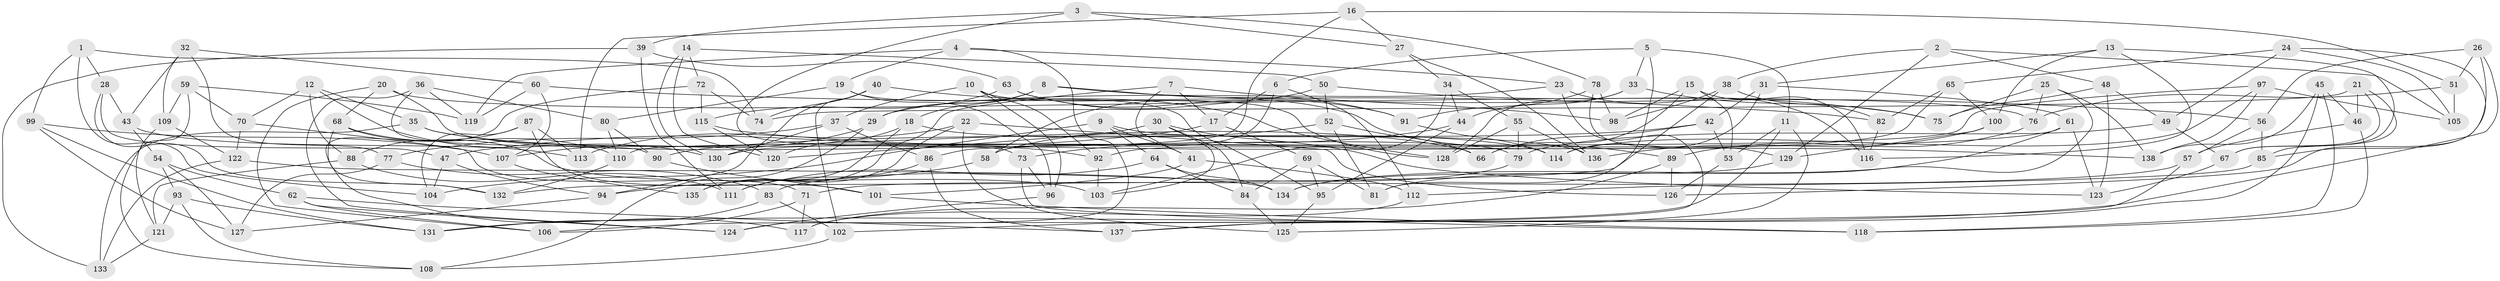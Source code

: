 // coarse degree distribution, {4: 0.07317073170731707, 5: 0.12195121951219512, 2: 0.07317073170731707, 3: 0.34146341463414637, 6: 0.17073170731707318, 8: 0.07317073170731707, 7: 0.04878048780487805, 10: 0.07317073170731707, 19: 0.024390243902439025}
// Generated by graph-tools (version 1.1) at 2025/02/03/04/25 22:02:40]
// undirected, 138 vertices, 276 edges
graph export_dot {
graph [start="1"]
  node [color=gray90,style=filled];
  1;
  2;
  3;
  4;
  5;
  6;
  7;
  8;
  9;
  10;
  11;
  12;
  13;
  14;
  15;
  16;
  17;
  18;
  19;
  20;
  21;
  22;
  23;
  24;
  25;
  26;
  27;
  28;
  29;
  30;
  31;
  32;
  33;
  34;
  35;
  36;
  37;
  38;
  39;
  40;
  41;
  42;
  43;
  44;
  45;
  46;
  47;
  48;
  49;
  50;
  51;
  52;
  53;
  54;
  55;
  56;
  57;
  58;
  59;
  60;
  61;
  62;
  63;
  64;
  65;
  66;
  67;
  68;
  69;
  70;
  71;
  72;
  73;
  74;
  75;
  76;
  77;
  78;
  79;
  80;
  81;
  82;
  83;
  84;
  85;
  86;
  87;
  88;
  89;
  90;
  91;
  92;
  93;
  94;
  95;
  96;
  97;
  98;
  99;
  100;
  101;
  102;
  103;
  104;
  105;
  106;
  107;
  108;
  109;
  110;
  111;
  112;
  113;
  114;
  115;
  116;
  117;
  118;
  119;
  120;
  121;
  122;
  123;
  124;
  125;
  126;
  127;
  128;
  129;
  130;
  131;
  132;
  133;
  134;
  135;
  136;
  137;
  138;
  1 -- 104;
  1 -- 99;
  1 -- 74;
  1 -- 28;
  2 -- 38;
  2 -- 48;
  2 -- 105;
  2 -- 129;
  3 -- 73;
  3 -- 78;
  3 -- 27;
  3 -- 39;
  4 -- 23;
  4 -- 119;
  4 -- 19;
  4 -- 124;
  5 -- 6;
  5 -- 81;
  5 -- 33;
  5 -- 11;
  6 -- 112;
  6 -- 58;
  6 -- 17;
  7 -- 41;
  7 -- 98;
  7 -- 17;
  7 -- 135;
  8 -- 29;
  8 -- 91;
  8 -- 56;
  8 -- 18;
  9 -- 104;
  9 -- 64;
  9 -- 136;
  9 -- 41;
  10 -- 37;
  10 -- 92;
  10 -- 128;
  10 -- 96;
  11 -- 102;
  11 -- 53;
  11 -- 125;
  12 -- 35;
  12 -- 130;
  12 -- 88;
  12 -- 70;
  13 -- 100;
  13 -- 67;
  13 -- 116;
  13 -- 31;
  14 -- 50;
  14 -- 130;
  14 -- 72;
  14 -- 120;
  15 -- 116;
  15 -- 98;
  15 -- 66;
  15 -- 53;
  16 -- 51;
  16 -- 86;
  16 -- 27;
  16 -- 113;
  17 -- 47;
  17 -- 69;
  18 -- 120;
  18 -- 135;
  18 -- 114;
  19 -- 95;
  19 -- 80;
  19 -- 96;
  20 -- 106;
  20 -- 79;
  20 -- 76;
  20 -- 68;
  21 -- 74;
  21 -- 46;
  21 -- 67;
  21 -- 85;
  22 -- 125;
  22 -- 126;
  22 -- 135;
  22 -- 113;
  23 -- 29;
  23 -- 116;
  23 -- 137;
  24 -- 65;
  24 -- 105;
  24 -- 126;
  24 -- 49;
  25 -- 138;
  25 -- 75;
  25 -- 76;
  25 -- 134;
  26 -- 51;
  26 -- 85;
  26 -- 131;
  26 -- 56;
  27 -- 136;
  27 -- 34;
  28 -- 132;
  28 -- 43;
  28 -- 47;
  29 -- 107;
  29 -- 108;
  30 -- 120;
  30 -- 103;
  30 -- 123;
  30 -- 84;
  31 -- 61;
  31 -- 42;
  31 -- 114;
  32 -- 77;
  32 -- 109;
  32 -- 60;
  32 -- 43;
  33 -- 128;
  33 -- 44;
  33 -- 75;
  34 -- 55;
  34 -- 44;
  34 -- 103;
  35 -- 92;
  35 -- 133;
  35 -- 66;
  36 -- 80;
  36 -- 119;
  36 -- 90;
  36 -- 124;
  37 -- 86;
  37 -- 77;
  37 -- 130;
  38 -- 98;
  38 -- 132;
  38 -- 82;
  39 -- 111;
  39 -- 133;
  39 -- 63;
  40 -- 102;
  40 -- 74;
  40 -- 128;
  40 -- 94;
  41 -- 112;
  41 -- 101;
  42 -- 90;
  42 -- 53;
  42 -- 66;
  43 -- 113;
  43 -- 54;
  44 -- 95;
  44 -- 73;
  45 -- 46;
  45 -- 118;
  45 -- 138;
  45 -- 137;
  46 -- 57;
  46 -- 118;
  47 -- 94;
  47 -- 104;
  48 -- 49;
  48 -- 75;
  48 -- 123;
  49 -- 79;
  49 -- 67;
  50 -- 75;
  50 -- 58;
  50 -- 52;
  51 -- 76;
  51 -- 105;
  52 -- 58;
  52 -- 81;
  52 -- 66;
  53 -- 126;
  54 -- 93;
  54 -- 62;
  54 -- 127;
  55 -- 128;
  55 -- 79;
  55 -- 136;
  56 -- 57;
  56 -- 85;
  57 -- 71;
  57 -- 106;
  58 -- 94;
  59 -- 108;
  59 -- 109;
  59 -- 70;
  59 -- 119;
  60 -- 119;
  60 -- 107;
  60 -- 82;
  61 -- 123;
  61 -- 130;
  61 -- 81;
  62 -- 137;
  62 -- 124;
  62 -- 106;
  63 -- 115;
  63 -- 91;
  63 -- 89;
  64 -- 111;
  64 -- 84;
  64 -- 134;
  65 -- 100;
  65 -- 82;
  65 -- 92;
  67 -- 123;
  68 -- 110;
  68 -- 132;
  68 -- 103;
  69 -- 84;
  69 -- 95;
  69 -- 81;
  70 -- 122;
  70 -- 71;
  71 -- 106;
  71 -- 117;
  72 -- 74;
  72 -- 117;
  72 -- 115;
  73 -- 118;
  73 -- 96;
  76 -- 89;
  77 -- 83;
  77 -- 127;
  78 -- 129;
  78 -- 98;
  78 -- 91;
  79 -- 83;
  80 -- 110;
  80 -- 90;
  82 -- 116;
  83 -- 131;
  83 -- 102;
  84 -- 125;
  85 -- 112;
  86 -- 137;
  86 -- 111;
  87 -- 88;
  87 -- 113;
  87 -- 101;
  87 -- 104;
  88 -- 111;
  88 -- 121;
  89 -- 126;
  89 -- 117;
  90 -- 101;
  91 -- 114;
  92 -- 103;
  93 -- 131;
  93 -- 108;
  93 -- 121;
  94 -- 127;
  95 -- 125;
  96 -- 124;
  97 -- 110;
  97 -- 138;
  97 -- 114;
  97 -- 105;
  99 -- 131;
  99 -- 127;
  99 -- 107;
  100 -- 129;
  100 -- 136;
  101 -- 118;
  102 -- 108;
  107 -- 135;
  109 -- 122;
  109 -- 121;
  110 -- 132;
  112 -- 117;
  115 -- 138;
  115 -- 120;
  121 -- 133;
  122 -- 133;
  122 -- 134;
  129 -- 134;
}
